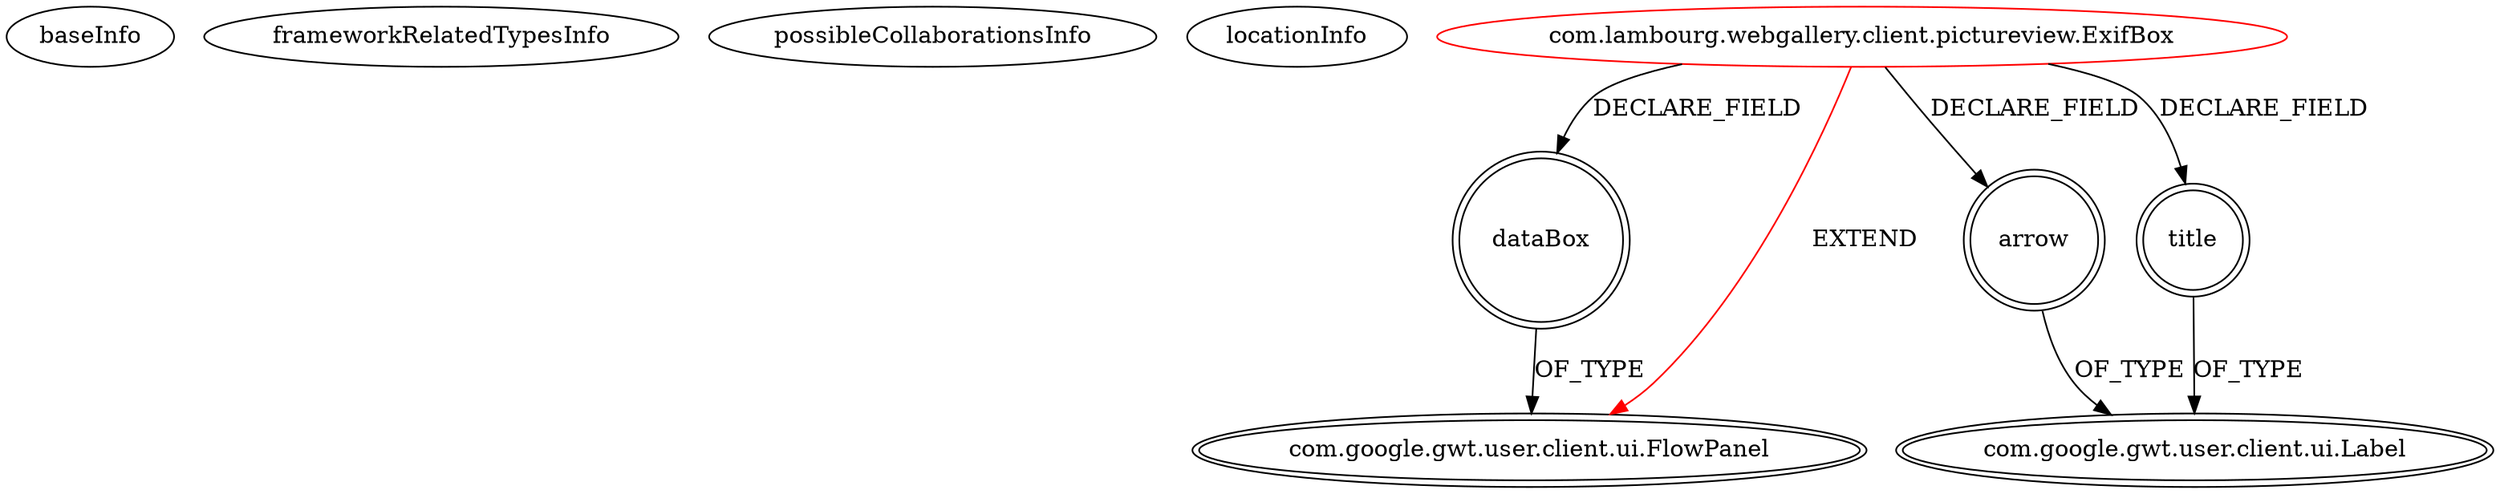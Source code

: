 digraph {
baseInfo[graphId=3570,category="extension_graph",isAnonymous=false,possibleRelation=false]
frameworkRelatedTypesInfo[0="com.google.gwt.user.client.ui.FlowPanel"]
possibleCollaborationsInfo[]
locationInfo[projectName="lambourg-WebGallery",filePath="/lambourg-WebGallery/WebGallery-master/client/src/com/lambourg/webgallery/client/pictureview/ExifBox.java",contextSignature="ExifBox",graphId="3570"]
0[label="com.lambourg.webgallery.client.pictureview.ExifBox",vertexType="ROOT_CLIENT_CLASS_DECLARATION",isFrameworkType=false,color=red]
1[label="com.google.gwt.user.client.ui.FlowPanel",vertexType="FRAMEWORK_CLASS_TYPE",isFrameworkType=true,peripheries=2]
2[label="arrow",vertexType="FIELD_DECLARATION",isFrameworkType=true,peripheries=2,shape=circle]
3[label="com.google.gwt.user.client.ui.Label",vertexType="FRAMEWORK_CLASS_TYPE",isFrameworkType=true,peripheries=2]
4[label="dataBox",vertexType="FIELD_DECLARATION",isFrameworkType=true,peripheries=2,shape=circle]
6[label="title",vertexType="FIELD_DECLARATION",isFrameworkType=true,peripheries=2,shape=circle]
0->1[label="EXTEND",color=red]
0->2[label="DECLARE_FIELD"]
2->3[label="OF_TYPE"]
0->4[label="DECLARE_FIELD"]
4->1[label="OF_TYPE"]
0->6[label="DECLARE_FIELD"]
6->3[label="OF_TYPE"]
}
